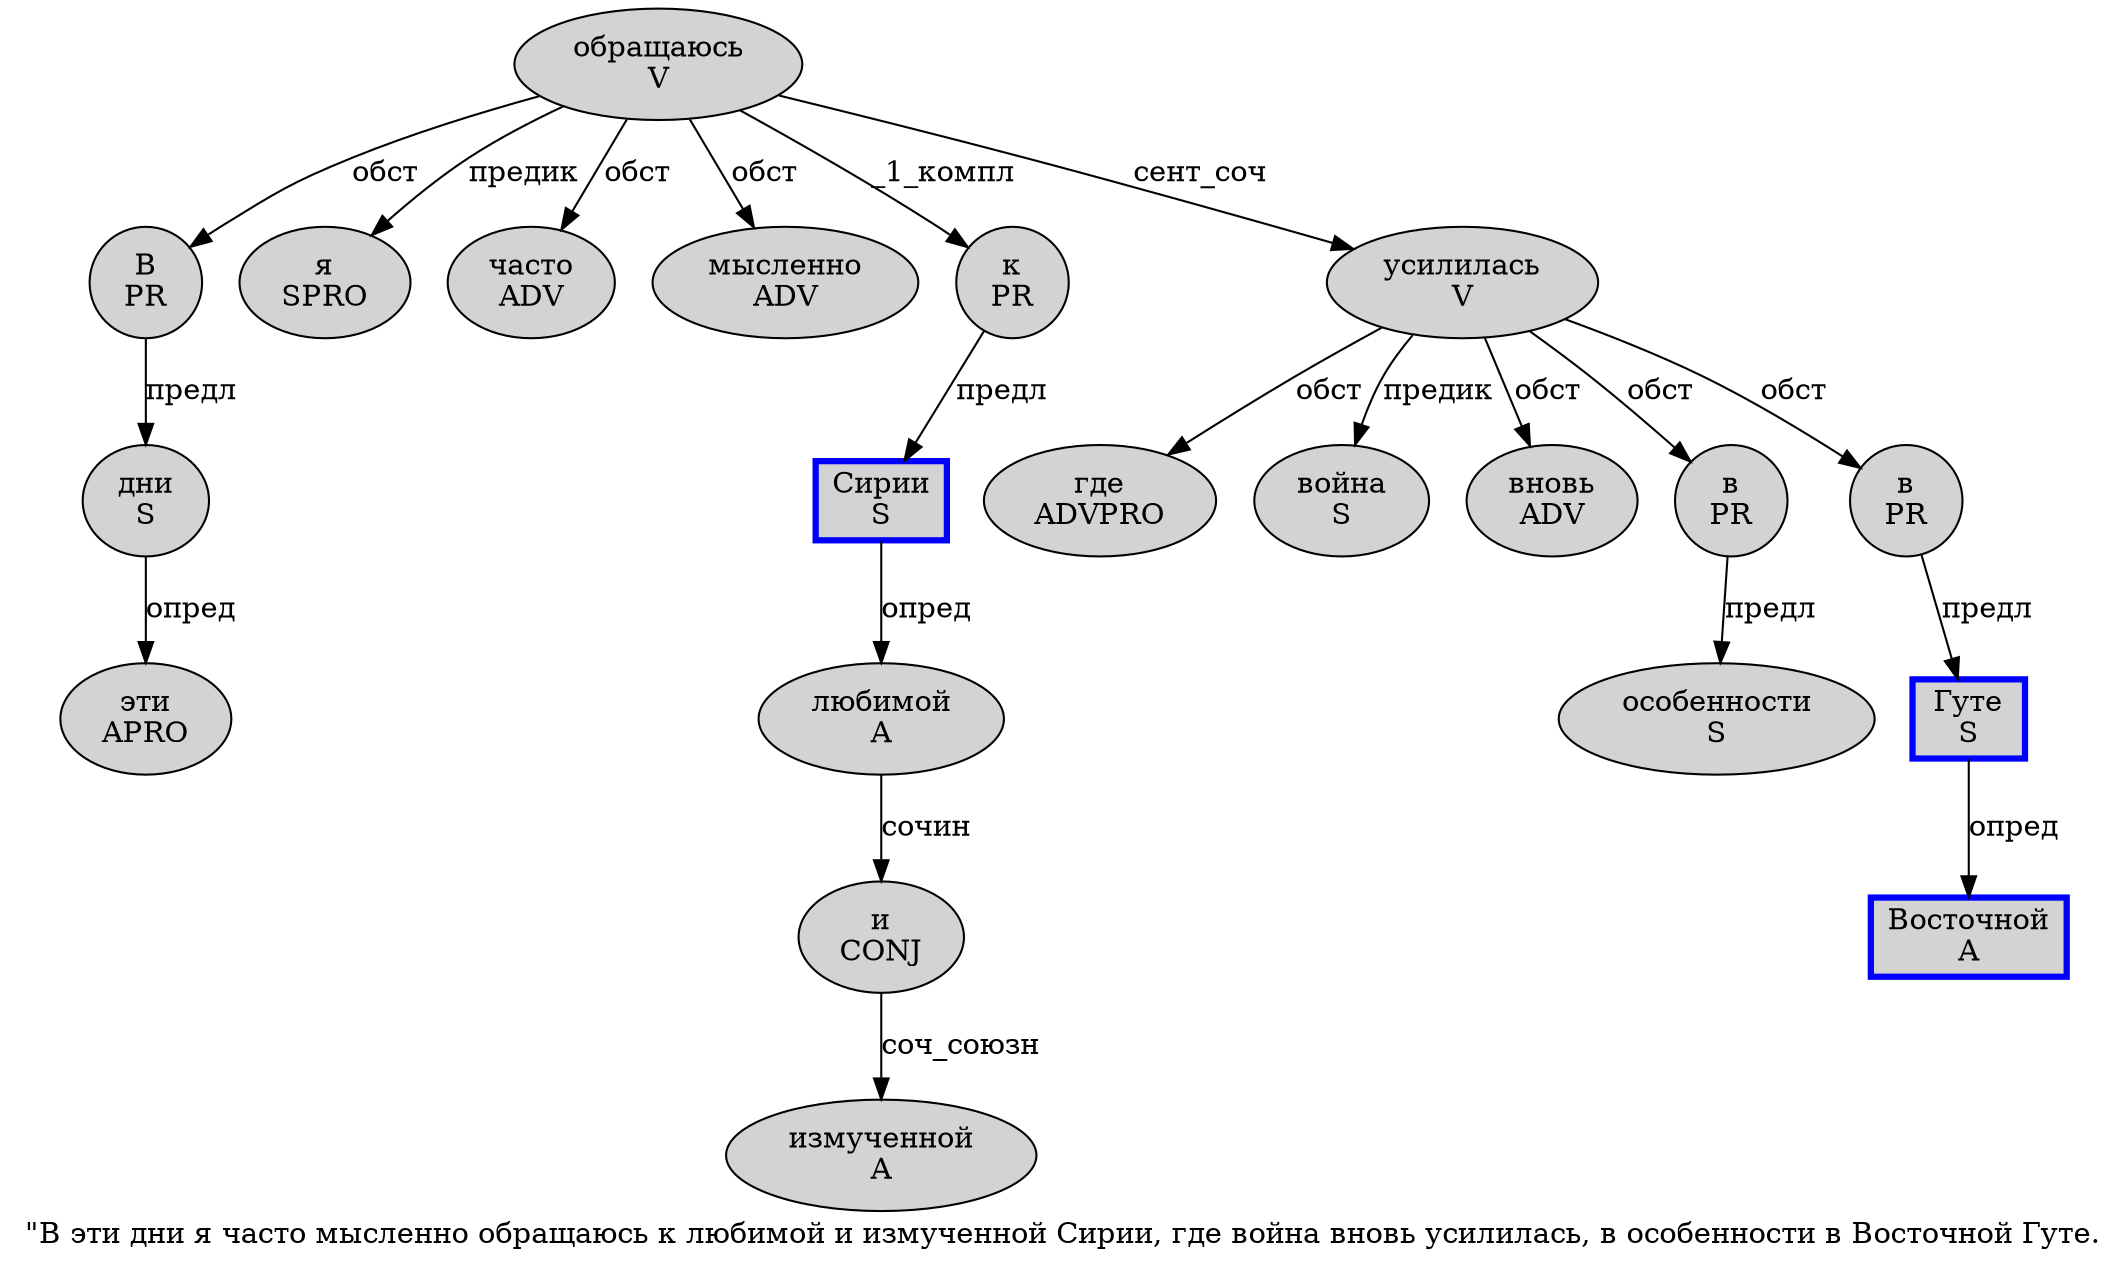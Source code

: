 digraph SENTENCE_881 {
	graph [label="\"В эти дни я часто мысленно обращаюсь к любимой и измученной Сирии, где война вновь усилилась, в особенности в Восточной Гуте."]
	node [style=filled]
		1 [label="В
PR" color="" fillcolor=lightgray penwidth=1 shape=ellipse]
		2 [label="эти
APRO" color="" fillcolor=lightgray penwidth=1 shape=ellipse]
		3 [label="дни
S" color="" fillcolor=lightgray penwidth=1 shape=ellipse]
		4 [label="я
SPRO" color="" fillcolor=lightgray penwidth=1 shape=ellipse]
		5 [label="часто
ADV" color="" fillcolor=lightgray penwidth=1 shape=ellipse]
		6 [label="мысленно
ADV" color="" fillcolor=lightgray penwidth=1 shape=ellipse]
		7 [label="обращаюсь
V" color="" fillcolor=lightgray penwidth=1 shape=ellipse]
		8 [label="к
PR" color="" fillcolor=lightgray penwidth=1 shape=ellipse]
		9 [label="любимой
A" color="" fillcolor=lightgray penwidth=1 shape=ellipse]
		10 [label="и
CONJ" color="" fillcolor=lightgray penwidth=1 shape=ellipse]
		11 [label="измученной
A" color="" fillcolor=lightgray penwidth=1 shape=ellipse]
		12 [label="Сирии
S" color=blue fillcolor=lightgray penwidth=3 shape=box]
		14 [label="где
ADVPRO" color="" fillcolor=lightgray penwidth=1 shape=ellipse]
		15 [label="война
S" color="" fillcolor=lightgray penwidth=1 shape=ellipse]
		16 [label="вновь
ADV" color="" fillcolor=lightgray penwidth=1 shape=ellipse]
		17 [label="усилилась
V" color="" fillcolor=lightgray penwidth=1 shape=ellipse]
		19 [label="в
PR" color="" fillcolor=lightgray penwidth=1 shape=ellipse]
		20 [label="особенности
S" color="" fillcolor=lightgray penwidth=1 shape=ellipse]
		21 [label="в
PR" color="" fillcolor=lightgray penwidth=1 shape=ellipse]
		22 [label="Восточной
A" color=blue fillcolor=lightgray penwidth=3 shape=box]
		23 [label="Гуте
S" color=blue fillcolor=lightgray penwidth=3 shape=box]
			8 -> 12 [label="предл"]
			9 -> 10 [label="сочин"]
			10 -> 11 [label="соч_союзн"]
			12 -> 9 [label="опред"]
			21 -> 23 [label="предл"]
			7 -> 1 [label="обст"]
			7 -> 4 [label="предик"]
			7 -> 5 [label="обст"]
			7 -> 6 [label="обст"]
			7 -> 8 [label="_1_компл"]
			7 -> 17 [label="сент_соч"]
			17 -> 14 [label="обст"]
			17 -> 15 [label="предик"]
			17 -> 16 [label="обст"]
			17 -> 19 [label="обст"]
			17 -> 21 [label="обст"]
			1 -> 3 [label="предл"]
			3 -> 2 [label="опред"]
			23 -> 22 [label="опред"]
			19 -> 20 [label="предл"]
}